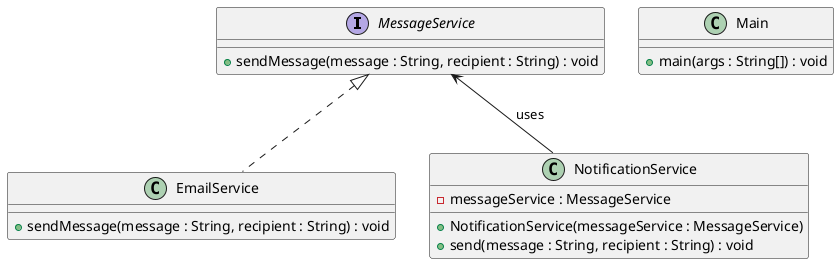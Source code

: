 @startuml
interface MessageService {
  + sendMessage(message : String, recipient : String) : void
}

class EmailService implements MessageService {
  + sendMessage(message : String, recipient : String) : void
}

class NotificationService {
  - messageService : MessageService
  + NotificationService(messageService : MessageService)
  + send(message : String, recipient : String) : void
}

class Main {
  + main(args : String[]) : void
}

MessageService <-- NotificationService : uses
@enduml
